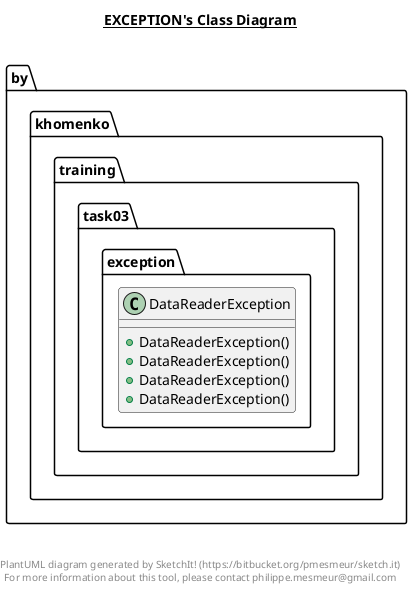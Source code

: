 @startuml

title __EXCEPTION's Class Diagram__\n

  package by.khomenko.training.task03 {
    package by.khomenko.training.task03.exception {
      class DataReaderException {
          + DataReaderException()
          + DataReaderException()
          + DataReaderException()
          + DataReaderException()
      }
    }
  }
  



right footer


PlantUML diagram generated by SketchIt! (https://bitbucket.org/pmesmeur/sketch.it)
For more information about this tool, please contact philippe.mesmeur@gmail.com
endfooter

@enduml
